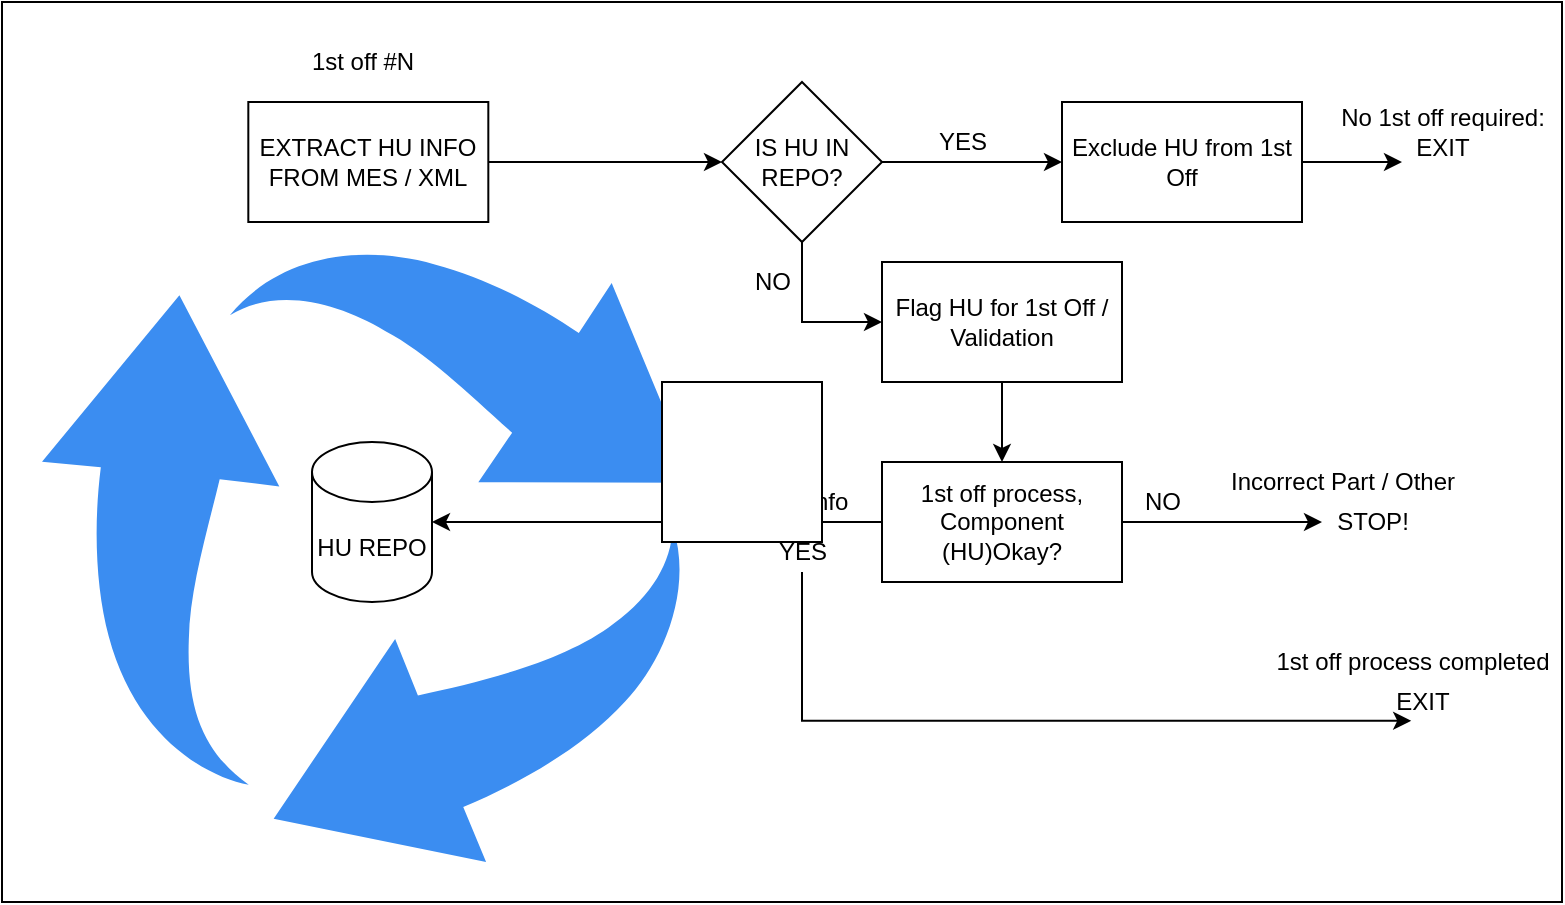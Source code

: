<mxfile version="14.6.5" type="github">
  <diagram id="R-5-6V9GteGtoMgAYk9a" name="Page-1">
    <mxGraphModel dx="1038" dy="547" grid="1" gridSize="10" guides="1" tooltips="1" connect="1" arrows="1" fold="1" page="1" pageScale="1" pageWidth="827" pageHeight="1169" math="0" shadow="0">
      <root>
        <mxCell id="0" />
        <mxCell id="1" parent="0" />
        <mxCell id="22jzKTK2Y5X5y6aqijWc-55" value="" style="rounded=0;whiteSpace=wrap;html=1;" vertex="1" parent="1">
          <mxGeometry x="40" y="30" width="780" height="450" as="geometry" />
        </mxCell>
        <mxCell id="22jzKTK2Y5X5y6aqijWc-30" style="edgeStyle=orthogonalEdgeStyle;rounded=0;orthogonalLoop=1;jettySize=auto;html=1;exitX=1;exitY=0.5;exitDx=0;exitDy=0;" edge="1" parent="1" source="22jzKTK2Y5X5y6aqijWc-2">
          <mxGeometry relative="1" as="geometry">
            <mxPoint x="400" y="110" as="targetPoint" />
          </mxGeometry>
        </mxCell>
        <mxCell id="22jzKTK2Y5X5y6aqijWc-2" value="EXTRACT HU INFO FROM MES / XML" style="rounded=0;whiteSpace=wrap;html=1;" vertex="1" parent="1">
          <mxGeometry x="163.16" y="80" width="120" height="60" as="geometry" />
        </mxCell>
        <mxCell id="22jzKTK2Y5X5y6aqijWc-9" value="1st off #N" style="text;html=1;align=center;verticalAlign=middle;resizable=0;points=[];autosize=1;strokeColor=none;" vertex="1" parent="1">
          <mxGeometry x="185" y="50" width="70" height="20" as="geometry" />
        </mxCell>
        <mxCell id="22jzKTK2Y5X5y6aqijWc-27" value="" style="html=1;aspect=fixed;strokeColor=none;shadow=0;align=center;verticalAlign=top;fillColor=#3B8DF1;shape=mxgraph.gcp2.arrow_cycle" vertex="1" parent="1">
          <mxGeometry x="60" y="150" width="326.32" height="310" as="geometry" />
        </mxCell>
        <mxCell id="22jzKTK2Y5X5y6aqijWc-33" style="edgeStyle=orthogonalEdgeStyle;rounded=0;orthogonalLoop=1;jettySize=auto;html=1;exitX=1;exitY=0.5;exitDx=0;exitDy=0;entryX=0;entryY=0.5;entryDx=0;entryDy=0;" edge="1" parent="1" source="22jzKTK2Y5X5y6aqijWc-28" target="22jzKTK2Y5X5y6aqijWc-34">
          <mxGeometry relative="1" as="geometry">
            <mxPoint x="540" y="190" as="targetPoint" />
          </mxGeometry>
        </mxCell>
        <mxCell id="22jzKTK2Y5X5y6aqijWc-39" style="edgeStyle=orthogonalEdgeStyle;rounded=0;orthogonalLoop=1;jettySize=auto;html=1;exitX=0.5;exitY=1;exitDx=0;exitDy=0;entryX=0;entryY=0.5;entryDx=0;entryDy=0;" edge="1" parent="1" source="22jzKTK2Y5X5y6aqijWc-28" target="22jzKTK2Y5X5y6aqijWc-38">
          <mxGeometry relative="1" as="geometry" />
        </mxCell>
        <mxCell id="22jzKTK2Y5X5y6aqijWc-28" value="IS HU IN REPO?" style="rhombus;whiteSpace=wrap;html=1;" vertex="1" parent="1">
          <mxGeometry x="400" y="70" width="80" height="80" as="geometry" />
        </mxCell>
        <mxCell id="22jzKTK2Y5X5y6aqijWc-29" value="HU REPO" style="shape=cylinder3;whiteSpace=wrap;html=1;boundedLbl=1;backgroundOutline=1;size=15;" vertex="1" parent="1">
          <mxGeometry x="195" y="250" width="60" height="80" as="geometry" />
        </mxCell>
        <mxCell id="22jzKTK2Y5X5y6aqijWc-32" value="NO" style="text;html=1;align=center;verticalAlign=middle;resizable=0;points=[];autosize=1;strokeColor=none;" vertex="1" parent="1">
          <mxGeometry x="410" y="160" width="30" height="20" as="geometry" />
        </mxCell>
        <mxCell id="22jzKTK2Y5X5y6aqijWc-36" style="edgeStyle=orthogonalEdgeStyle;rounded=0;orthogonalLoop=1;jettySize=auto;html=1;exitX=1;exitY=0.5;exitDx=0;exitDy=0;" edge="1" parent="1" source="22jzKTK2Y5X5y6aqijWc-34">
          <mxGeometry relative="1" as="geometry">
            <mxPoint x="740" y="110" as="targetPoint" />
          </mxGeometry>
        </mxCell>
        <mxCell id="22jzKTK2Y5X5y6aqijWc-34" value="Exclude HU from 1st Off" style="rounded=0;whiteSpace=wrap;html=1;" vertex="1" parent="1">
          <mxGeometry x="570" y="80" width="120" height="60" as="geometry" />
        </mxCell>
        <mxCell id="22jzKTK2Y5X5y6aqijWc-35" value="YES" style="text;html=1;align=center;verticalAlign=middle;resizable=0;points=[];autosize=1;strokeColor=none;" vertex="1" parent="1">
          <mxGeometry x="500" y="90" width="40" height="20" as="geometry" />
        </mxCell>
        <mxCell id="22jzKTK2Y5X5y6aqijWc-37" value="No 1st off required:&lt;br&gt;EXIT" style="text;html=1;align=center;verticalAlign=middle;resizable=0;points=[];autosize=1;strokeColor=none;" vertex="1" parent="1">
          <mxGeometry x="700" y="80" width="120" height="30" as="geometry" />
        </mxCell>
        <mxCell id="22jzKTK2Y5X5y6aqijWc-41" style="edgeStyle=orthogonalEdgeStyle;rounded=0;orthogonalLoop=1;jettySize=auto;html=1;exitX=0.5;exitY=1;exitDx=0;exitDy=0;entryX=0.5;entryY=0;entryDx=0;entryDy=0;" edge="1" parent="1" source="22jzKTK2Y5X5y6aqijWc-38" target="22jzKTK2Y5X5y6aqijWc-40">
          <mxGeometry relative="1" as="geometry" />
        </mxCell>
        <mxCell id="22jzKTK2Y5X5y6aqijWc-38" value="Flag HU for 1st Off / Validation" style="rounded=0;whiteSpace=wrap;html=1;" vertex="1" parent="1">
          <mxGeometry x="480" y="160" width="120" height="60" as="geometry" />
        </mxCell>
        <mxCell id="22jzKTK2Y5X5y6aqijWc-42" style="edgeStyle=orthogonalEdgeStyle;rounded=0;orthogonalLoop=1;jettySize=auto;html=1;exitX=0;exitY=0.5;exitDx=0;exitDy=0;entryX=1;entryY=0.5;entryDx=0;entryDy=0;entryPerimeter=0;" edge="1" parent="1" source="22jzKTK2Y5X5y6aqijWc-40" target="22jzKTK2Y5X5y6aqijWc-29">
          <mxGeometry relative="1" as="geometry" />
        </mxCell>
        <mxCell id="22jzKTK2Y5X5y6aqijWc-46" style="edgeStyle=orthogonalEdgeStyle;rounded=0;orthogonalLoop=1;jettySize=auto;html=1;exitX=1;exitY=0.5;exitDx=0;exitDy=0;" edge="1" parent="1" source="22jzKTK2Y5X5y6aqijWc-40" target="22jzKTK2Y5X5y6aqijWc-45">
          <mxGeometry relative="1" as="geometry" />
        </mxCell>
        <mxCell id="22jzKTK2Y5X5y6aqijWc-40" value="1st off process, Component (HU)Okay?" style="rounded=0;whiteSpace=wrap;html=1;" vertex="1" parent="1">
          <mxGeometry x="480" y="260" width="120" height="60" as="geometry" />
        </mxCell>
        <mxCell id="22jzKTK2Y5X5y6aqijWc-43" value="Add HU Info" style="text;html=1;align=center;verticalAlign=middle;resizable=0;points=[];autosize=1;strokeColor=none;" vertex="1" parent="1">
          <mxGeometry x="390" y="270" width="80" height="20" as="geometry" />
        </mxCell>
        <mxCell id="22jzKTK2Y5X5y6aqijWc-51" style="edgeStyle=orthogonalEdgeStyle;rounded=0;orthogonalLoop=1;jettySize=auto;html=1;entryX=0.365;entryY=0.97;entryDx=0;entryDy=0;entryPerimeter=0;" edge="1" parent="1" source="22jzKTK2Y5X5y6aqijWc-44" target="22jzKTK2Y5X5y6aqijWc-50">
          <mxGeometry relative="1" as="geometry">
            <Array as="points">
              <mxPoint x="440" y="389" />
            </Array>
          </mxGeometry>
        </mxCell>
        <mxCell id="22jzKTK2Y5X5y6aqijWc-44" value="YES" style="text;html=1;align=center;verticalAlign=middle;resizable=0;points=[];autosize=1;strokeColor=none;" vertex="1" parent="1">
          <mxGeometry x="420" y="295" width="40" height="20" as="geometry" />
        </mxCell>
        <mxCell id="22jzKTK2Y5X5y6aqijWc-45" value="STOP!" style="text;html=1;align=center;verticalAlign=middle;resizable=0;points=[];autosize=1;strokeColor=none;" vertex="1" parent="1">
          <mxGeometry x="700" y="280" width="50" height="20" as="geometry" />
        </mxCell>
        <mxCell id="22jzKTK2Y5X5y6aqijWc-47" value="NO" style="text;html=1;align=center;verticalAlign=middle;resizable=0;points=[];autosize=1;strokeColor=none;" vertex="1" parent="1">
          <mxGeometry x="605" y="270" width="30" height="20" as="geometry" />
        </mxCell>
        <mxCell id="22jzKTK2Y5X5y6aqijWc-50" value="EXIT" style="text;html=1;align=center;verticalAlign=middle;resizable=0;points=[];autosize=1;strokeColor=none;" vertex="1" parent="1">
          <mxGeometry x="730" y="370" width="40" height="20" as="geometry" />
        </mxCell>
        <mxCell id="22jzKTK2Y5X5y6aqijWc-52" value="Incorrect Part / Other" style="text;html=1;align=center;verticalAlign=middle;resizable=0;points=[];autosize=1;strokeColor=none;" vertex="1" parent="1">
          <mxGeometry x="645" y="260" width="130" height="20" as="geometry" />
        </mxCell>
        <mxCell id="22jzKTK2Y5X5y6aqijWc-53" value="1st off process completed" style="text;html=1;align=center;verticalAlign=middle;resizable=0;points=[];autosize=1;strokeColor=none;" vertex="1" parent="1">
          <mxGeometry x="670" y="350" width="150" height="20" as="geometry" />
        </mxCell>
        <mxCell id="22jzKTK2Y5X5y6aqijWc-54" value="" style="whiteSpace=wrap;html=1;aspect=fixed;" vertex="1" parent="1">
          <mxGeometry x="370" y="220" width="80" height="80" as="geometry" />
        </mxCell>
      </root>
    </mxGraphModel>
  </diagram>
</mxfile>
